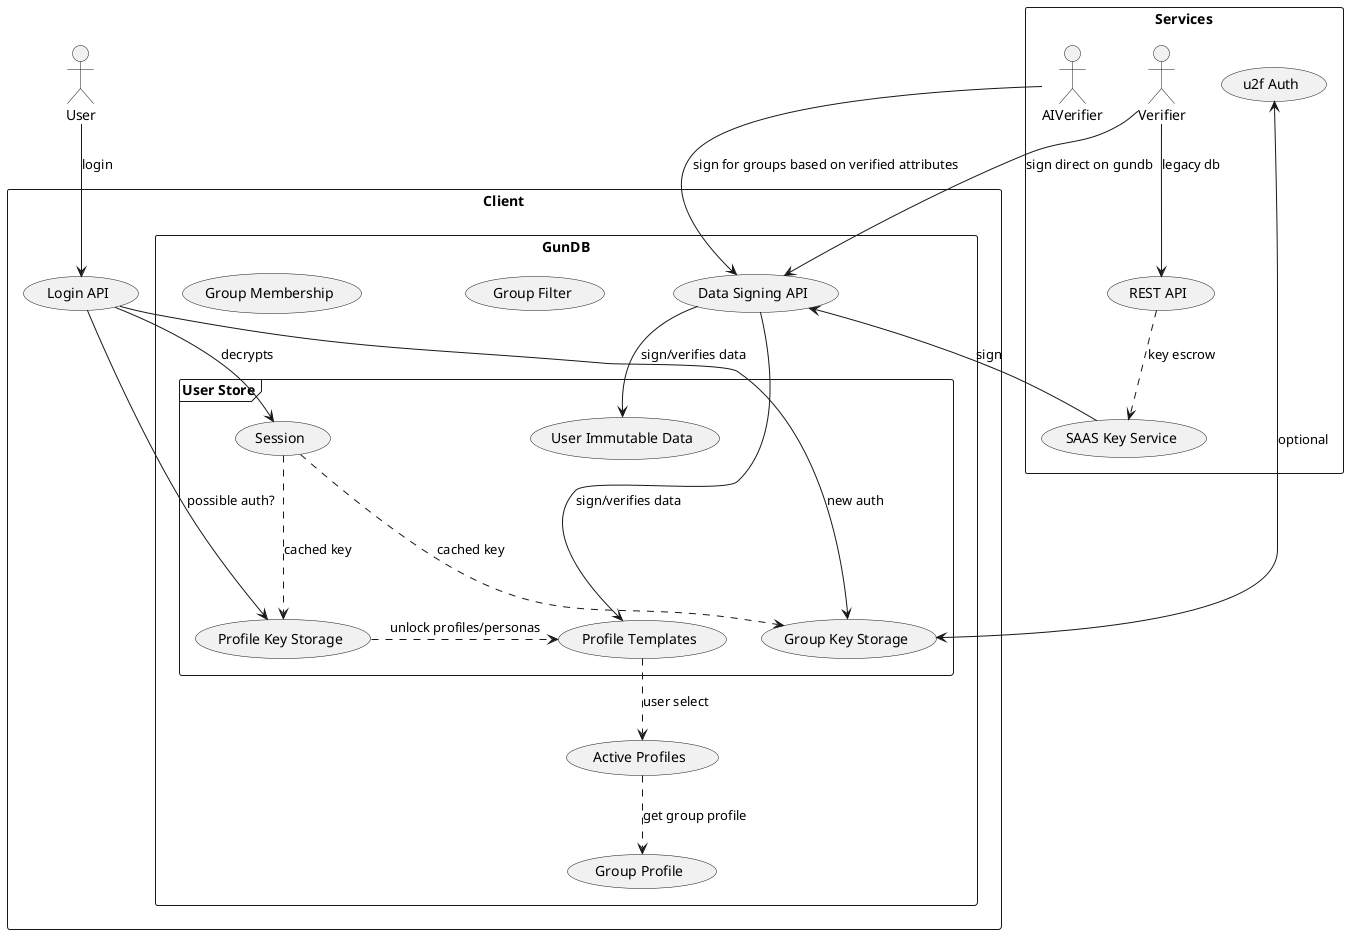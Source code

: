 @startuml
actor User
rectangle Services {
  actor Verifier
  actor AIVerifier
  (SAAS Key Service)
  (REST API)
  (u2f Auth)
}

rectangle Client {
    (Login API)
    rectangle GunDB {
        (Data Signing API)
        (Group Filter)

        frame "User Store" {
            (Profile Key Storage)
            (Group Key Storage)

            (Session)

            (User Immutable Data)

            (Profile Templates)
        }
        (Group Membership)
        (Active Profiles)
        (Group Profile)
    }
}

(Login API) --> (Session) : decrypts
(Login API) --> (Group Key Storage) : new auth
(Group Key Storage) <-> (u2f Auth) : optional
(Login API) --> (Profile Key Storage) : possible auth?
(Session) ...> (Group Key Storage) : cached key
(Session) ...> (Profile Key Storage) : cached key
(Profile Key Storage) .> (Profile Templates) : unlock profiles/personas
(Profile Templates) ..> (Active Profiles) : user select
(REST API) ..> (SAAS Key Service) : key escrow
Verifier --> (REST API) : legacy db
User --> (Login API) : login
Verifier --> (Data Signing API) : sign direct on gundb
AIVerifier --> (Data Signing API) : sign for groups based on verified attributes
(SAAS Key Service) --> (Data Signing API) : sign
(Data Signing API) --> (User Immutable Data) : sign/verifies data
(Data Signing API) --> (Profile Templates) : sign/verifies data
(Active Profiles) ..> (Group Profile) : get group profile

@enduml